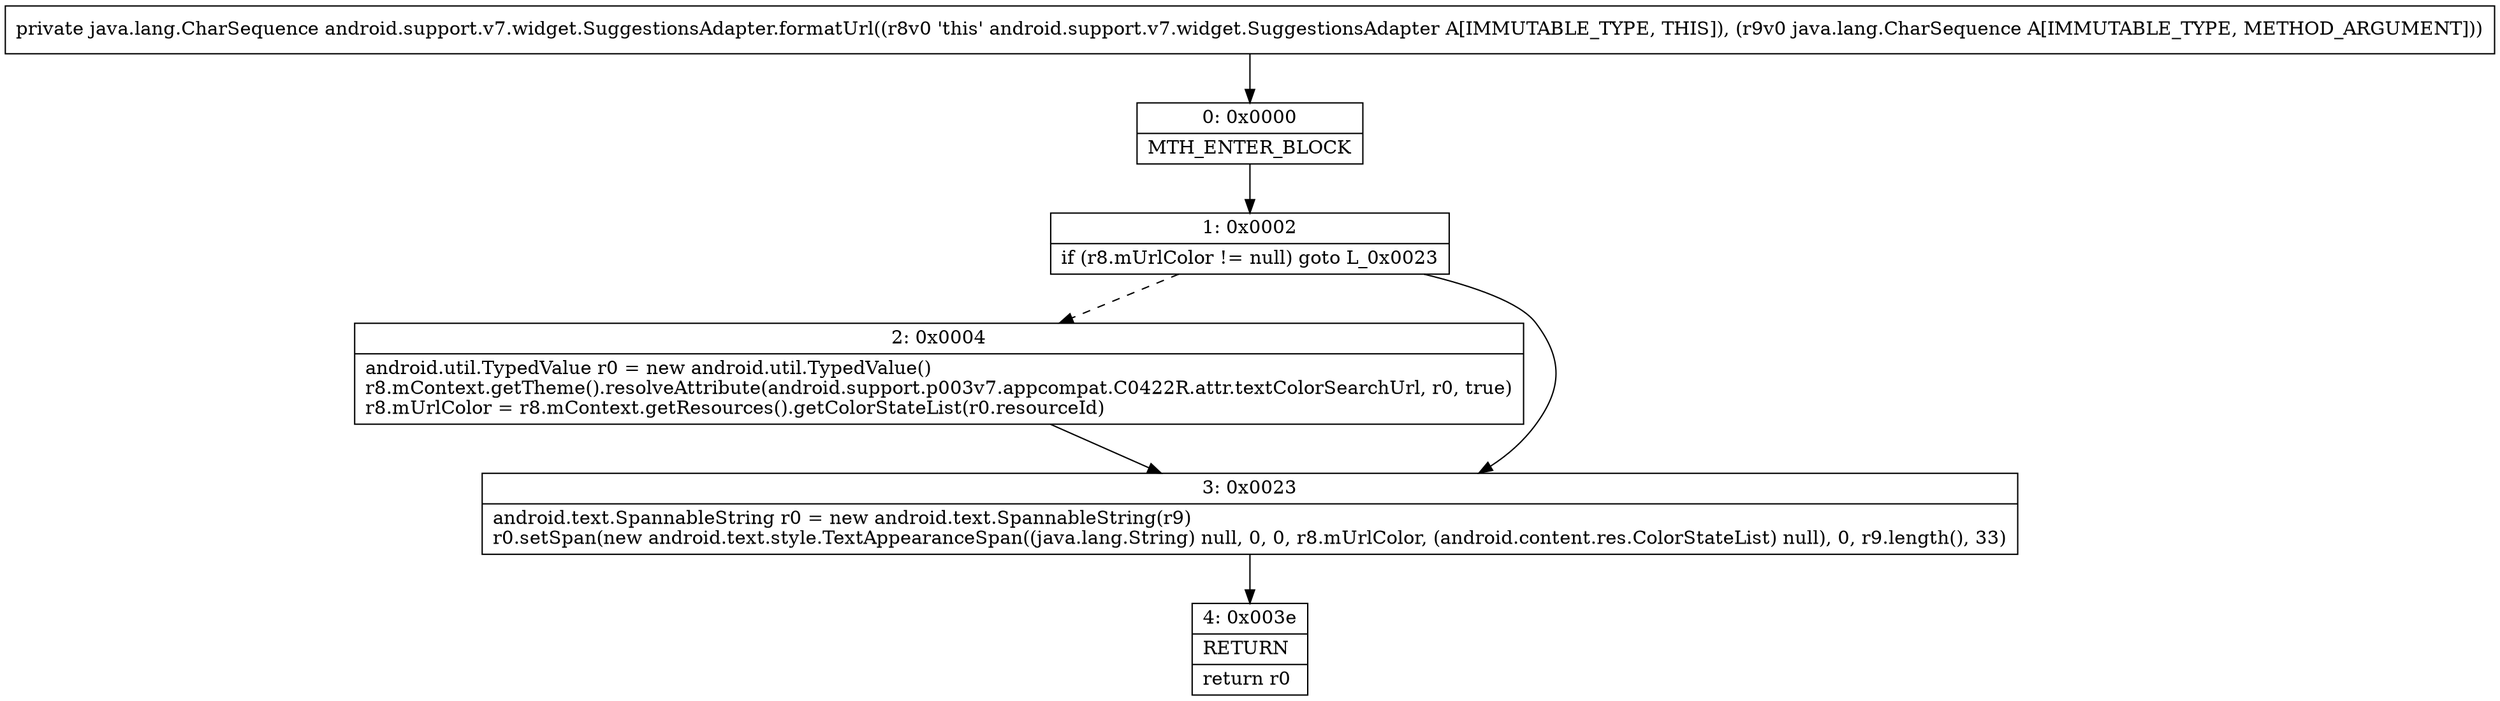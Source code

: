 digraph "CFG forandroid.support.v7.widget.SuggestionsAdapter.formatUrl(Ljava\/lang\/CharSequence;)Ljava\/lang\/CharSequence;" {
Node_0 [shape=record,label="{0\:\ 0x0000|MTH_ENTER_BLOCK\l}"];
Node_1 [shape=record,label="{1\:\ 0x0002|if (r8.mUrlColor != null) goto L_0x0023\l}"];
Node_2 [shape=record,label="{2\:\ 0x0004|android.util.TypedValue r0 = new android.util.TypedValue()\lr8.mContext.getTheme().resolveAttribute(android.support.p003v7.appcompat.C0422R.attr.textColorSearchUrl, r0, true)\lr8.mUrlColor = r8.mContext.getResources().getColorStateList(r0.resourceId)\l}"];
Node_3 [shape=record,label="{3\:\ 0x0023|android.text.SpannableString r0 = new android.text.SpannableString(r9)\lr0.setSpan(new android.text.style.TextAppearanceSpan((java.lang.String) null, 0, 0, r8.mUrlColor, (android.content.res.ColorStateList) null), 0, r9.length(), 33)\l}"];
Node_4 [shape=record,label="{4\:\ 0x003e|RETURN\l|return r0\l}"];
MethodNode[shape=record,label="{private java.lang.CharSequence android.support.v7.widget.SuggestionsAdapter.formatUrl((r8v0 'this' android.support.v7.widget.SuggestionsAdapter A[IMMUTABLE_TYPE, THIS]), (r9v0 java.lang.CharSequence A[IMMUTABLE_TYPE, METHOD_ARGUMENT])) }"];
MethodNode -> Node_0;
Node_0 -> Node_1;
Node_1 -> Node_2[style=dashed];
Node_1 -> Node_3;
Node_2 -> Node_3;
Node_3 -> Node_4;
}

